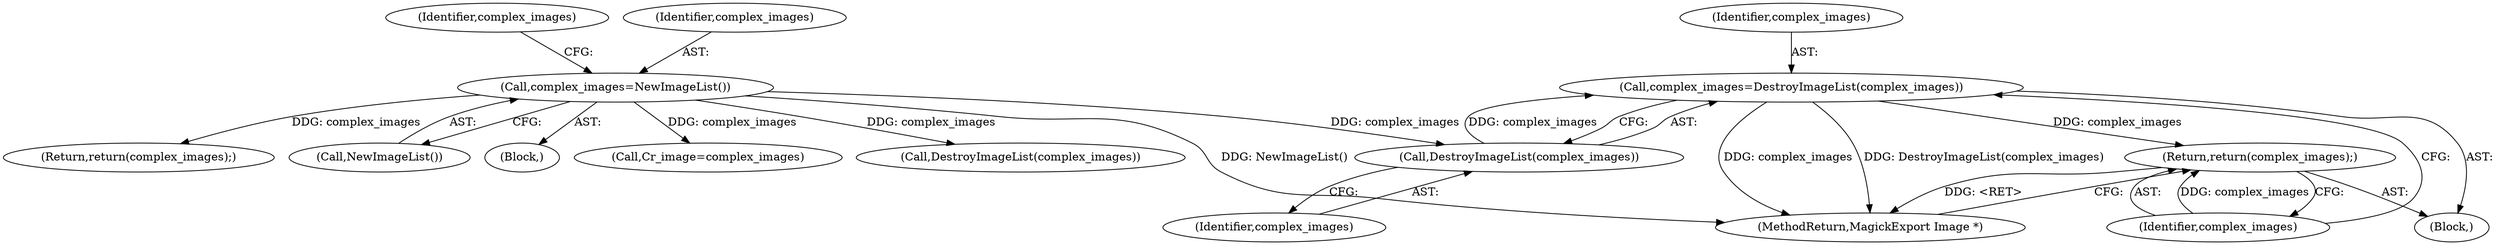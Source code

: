 digraph "0_ImageMagick6_61135001a625364e29bdce83832f043eebde7b5a@pointer" {
"1000247" [label="(Call,complex_images=DestroyImageList(complex_images))"];
"1000249" [label="(Call,DestroyImageList(complex_images))"];
"1000225" [label="(Call,complex_images=NewImageList())"];
"1000251" [label="(Return,return(complex_images);)"];
"1000251" [label="(Return,return(complex_images);)"];
"1000250" [label="(Identifier,complex_images)"];
"1000246" [label="(Block,)"];
"1000227" [label="(Call,NewImageList())"];
"1000922" [label="(Call,DestroyImageList(complex_images))"];
"1000924" [label="(Return,return(complex_images);)"];
"1000247" [label="(Call,complex_images=DestroyImageList(complex_images))"];
"1000105" [label="(Block,)"];
"1000230" [label="(Identifier,complex_images)"];
"1000252" [label="(Identifier,complex_images)"];
"1000249" [label="(Call,DestroyImageList(complex_images))"];
"1000225" [label="(Call,complex_images=NewImageList())"];
"1000226" [label="(Identifier,complex_images)"];
"1000333" [label="(Call,Cr_image=complex_images)"];
"1000926" [label="(MethodReturn,MagickExport Image *)"];
"1000248" [label="(Identifier,complex_images)"];
"1000247" -> "1000246"  [label="AST: "];
"1000247" -> "1000249"  [label="CFG: "];
"1000248" -> "1000247"  [label="AST: "];
"1000249" -> "1000247"  [label="AST: "];
"1000252" -> "1000247"  [label="CFG: "];
"1000247" -> "1000926"  [label="DDG: complex_images"];
"1000247" -> "1000926"  [label="DDG: DestroyImageList(complex_images)"];
"1000249" -> "1000247"  [label="DDG: complex_images"];
"1000247" -> "1000251"  [label="DDG: complex_images"];
"1000249" -> "1000250"  [label="CFG: "];
"1000250" -> "1000249"  [label="AST: "];
"1000225" -> "1000249"  [label="DDG: complex_images"];
"1000225" -> "1000105"  [label="AST: "];
"1000225" -> "1000227"  [label="CFG: "];
"1000226" -> "1000225"  [label="AST: "];
"1000227" -> "1000225"  [label="AST: "];
"1000230" -> "1000225"  [label="CFG: "];
"1000225" -> "1000926"  [label="DDG: NewImageList()"];
"1000225" -> "1000333"  [label="DDG: complex_images"];
"1000225" -> "1000922"  [label="DDG: complex_images"];
"1000225" -> "1000924"  [label="DDG: complex_images"];
"1000251" -> "1000246"  [label="AST: "];
"1000251" -> "1000252"  [label="CFG: "];
"1000252" -> "1000251"  [label="AST: "];
"1000926" -> "1000251"  [label="CFG: "];
"1000251" -> "1000926"  [label="DDG: <RET>"];
"1000252" -> "1000251"  [label="DDG: complex_images"];
}
